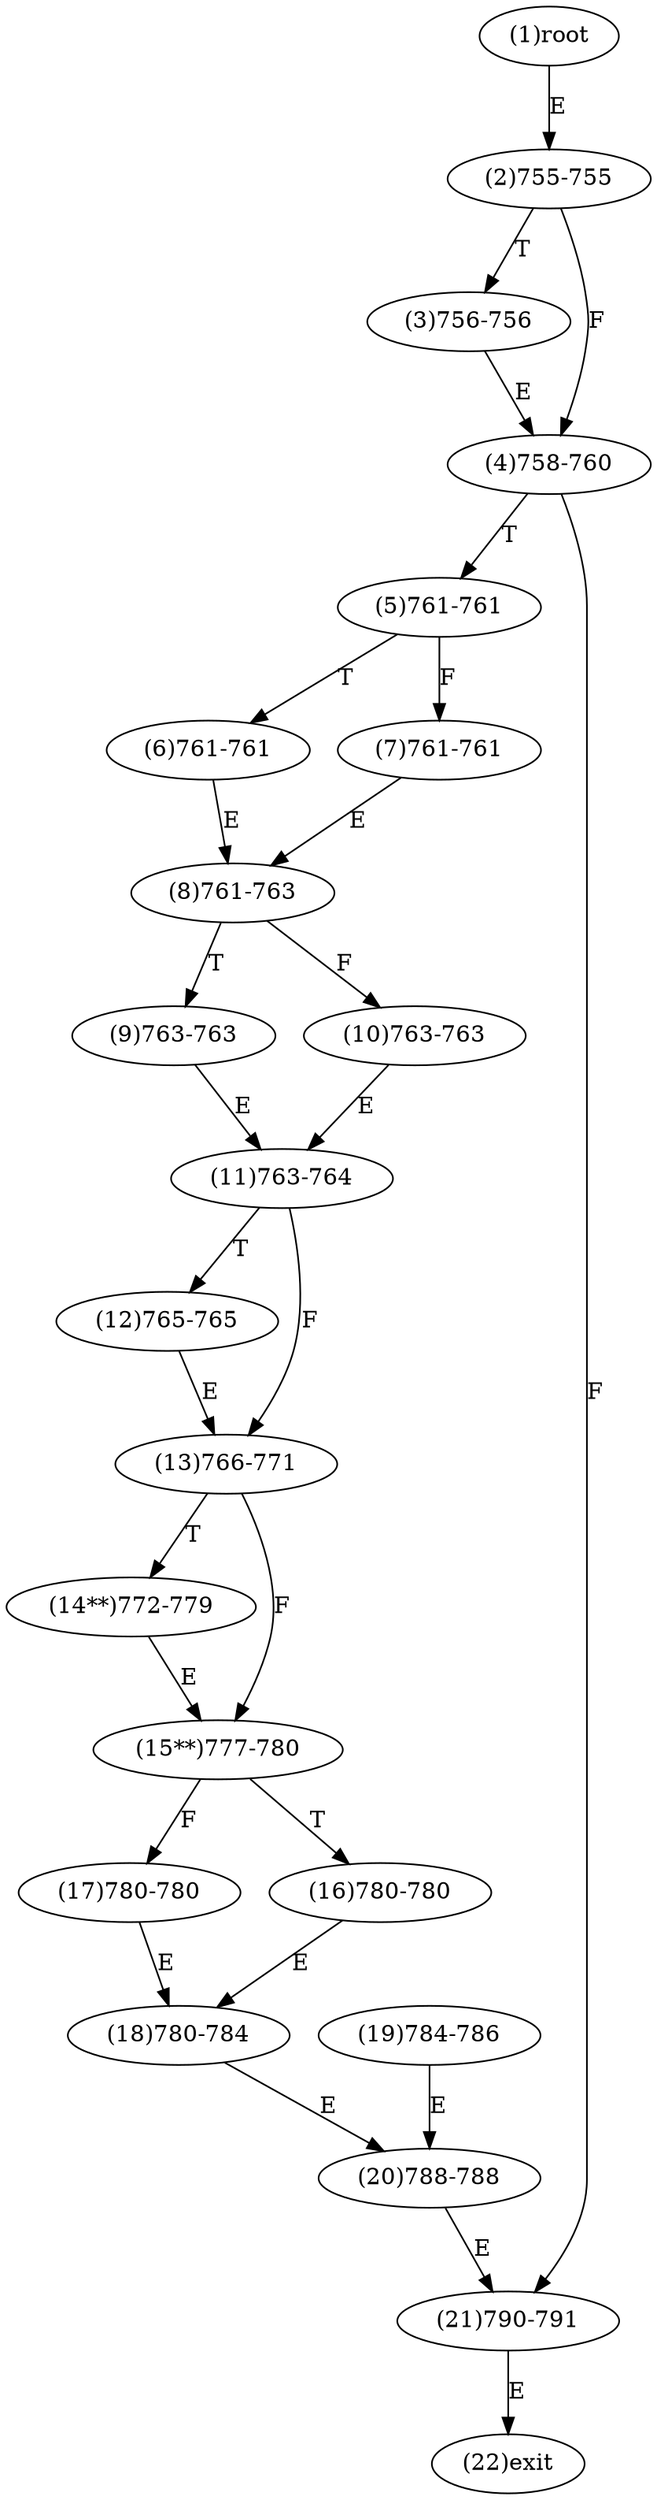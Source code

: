 digraph "" { 
1[ label="(1)root"];
2[ label="(2)755-755"];
3[ label="(3)756-756"];
4[ label="(4)758-760"];
5[ label="(5)761-761"];
6[ label="(6)761-761"];
7[ label="(7)761-761"];
8[ label="(8)761-763"];
9[ label="(9)763-763"];
10[ label="(10)763-763"];
11[ label="(11)763-764"];
12[ label="(12)765-765"];
13[ label="(13)766-771"];
14[ label="(14**)772-779"];
15[ label="(15**)777-780"];
17[ label="(17)780-780"];
16[ label="(16)780-780"];
19[ label="(19)784-786"];
18[ label="(18)780-784"];
21[ label="(21)790-791"];
20[ label="(20)788-788"];
22[ label="(22)exit"];
1->2[ label="E"];
2->4[ label="F"];
2->3[ label="T"];
3->4[ label="E"];
4->21[ label="F"];
4->5[ label="T"];
5->7[ label="F"];
5->6[ label="T"];
6->8[ label="E"];
7->8[ label="E"];
8->10[ label="F"];
8->9[ label="T"];
9->11[ label="E"];
10->11[ label="E"];
11->13[ label="F"];
11->12[ label="T"];
12->13[ label="E"];
13->15[ label="F"];
13->14[ label="T"];
14->15[ label="E"];
15->17[ label="F"];
15->16[ label="T"];
16->18[ label="E"];
17->18[ label="E"];
18->20[ label="E"];
19->20[ label="E"];
20->21[ label="E"];
21->22[ label="E"];
}